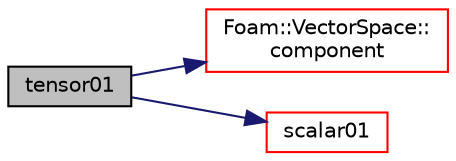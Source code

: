 digraph "tensor01"
{
  bgcolor="transparent";
  edge [fontname="Helvetica",fontsize="10",labelfontname="Helvetica",labelfontsize="10"];
  node [fontname="Helvetica",fontsize="10",shape=record];
  rankdir="LR";
  Node1 [label="tensor01",height=0.2,width=0.4,color="black", fillcolor="grey75", style="filled", fontcolor="black"];
  Node1 -> Node2 [color="midnightblue",fontsize="10",style="solid",fontname="Helvetica"];
  Node2 [label="Foam::VectorSpace::\lcomponent",height=0.2,width=0.4,color="red",URL="$a02888.html#a089ceefe775f2ef25eb65355efff97ec"];
  Node1 -> Node3 [color="midnightblue",fontsize="10",style="solid",fontname="Helvetica"];
  Node3 [label="scalar01",height=0.2,width=0.4,color="red",URL="$a02108.html#a25269b8b1f09eff9a4aa34074b51c4ab",tooltip="Scalar [0..1] (so including 0,1) "];
}
